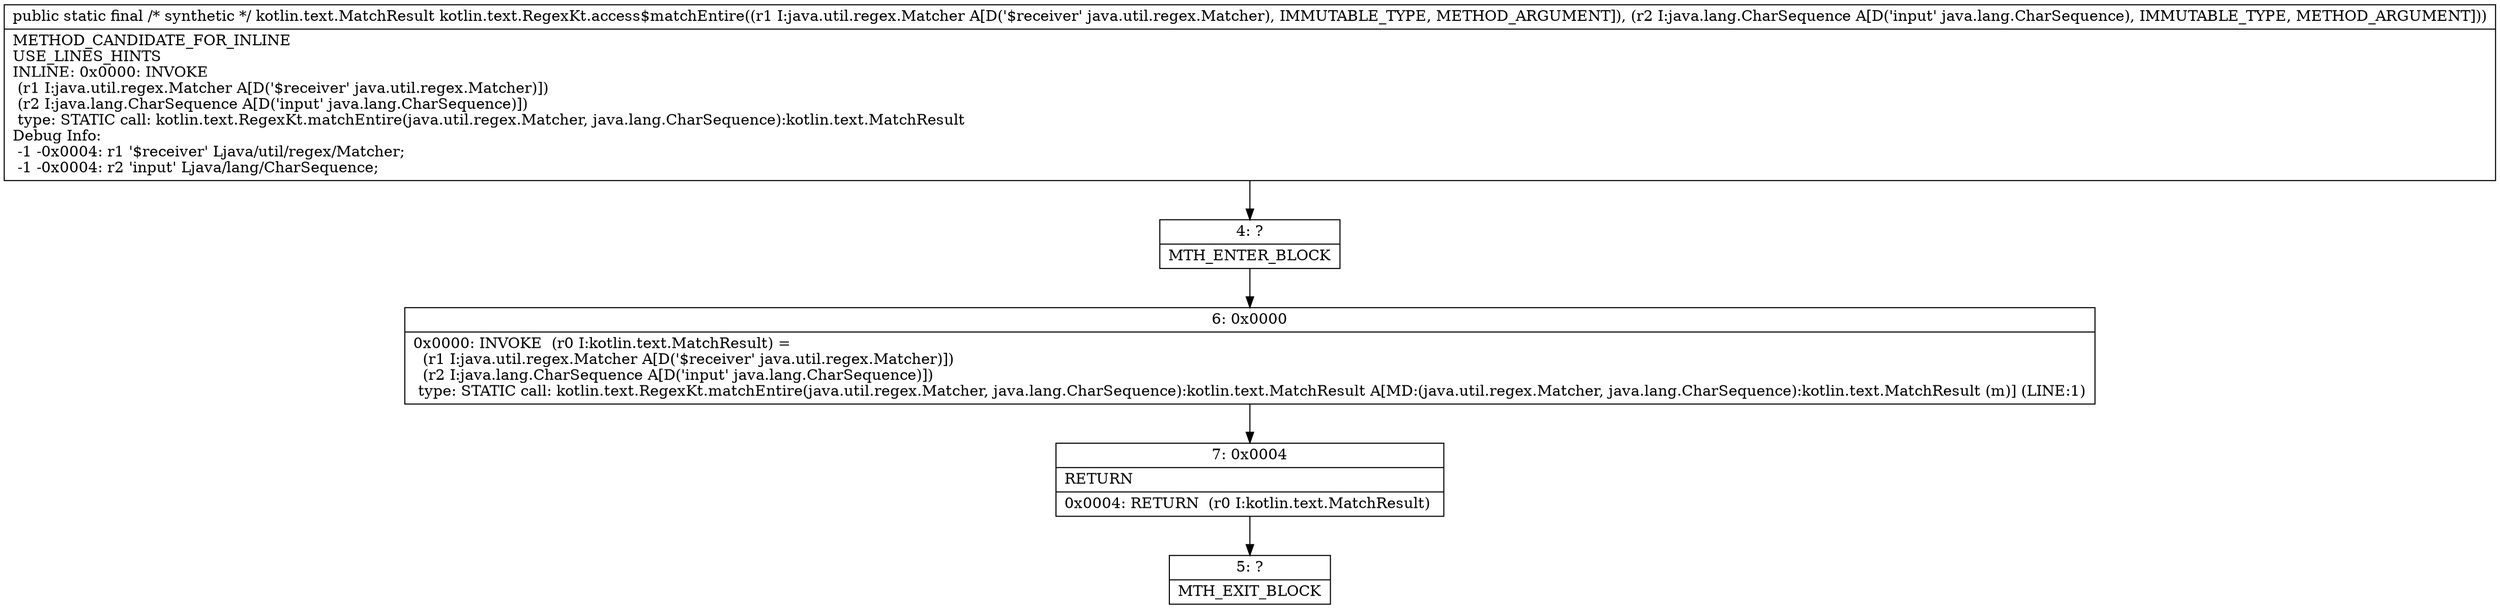 digraph "CFG forkotlin.text.RegexKt.access$matchEntire(Ljava\/util\/regex\/Matcher;Ljava\/lang\/CharSequence;)Lkotlin\/text\/MatchResult;" {
Node_4 [shape=record,label="{4\:\ ?|MTH_ENTER_BLOCK\l}"];
Node_6 [shape=record,label="{6\:\ 0x0000|0x0000: INVOKE  (r0 I:kotlin.text.MatchResult) = \l  (r1 I:java.util.regex.Matcher A[D('$receiver' java.util.regex.Matcher)])\l  (r2 I:java.lang.CharSequence A[D('input' java.lang.CharSequence)])\l type: STATIC call: kotlin.text.RegexKt.matchEntire(java.util.regex.Matcher, java.lang.CharSequence):kotlin.text.MatchResult A[MD:(java.util.regex.Matcher, java.lang.CharSequence):kotlin.text.MatchResult (m)] (LINE:1)\l}"];
Node_7 [shape=record,label="{7\:\ 0x0004|RETURN\l|0x0004: RETURN  (r0 I:kotlin.text.MatchResult) \l}"];
Node_5 [shape=record,label="{5\:\ ?|MTH_EXIT_BLOCK\l}"];
MethodNode[shape=record,label="{public static final \/* synthetic *\/ kotlin.text.MatchResult kotlin.text.RegexKt.access$matchEntire((r1 I:java.util.regex.Matcher A[D('$receiver' java.util.regex.Matcher), IMMUTABLE_TYPE, METHOD_ARGUMENT]), (r2 I:java.lang.CharSequence A[D('input' java.lang.CharSequence), IMMUTABLE_TYPE, METHOD_ARGUMENT]))  | METHOD_CANDIDATE_FOR_INLINE\lUSE_LINES_HINTS\lINLINE: 0x0000: INVOKE  \l  (r1 I:java.util.regex.Matcher A[D('$receiver' java.util.regex.Matcher)])\l  (r2 I:java.lang.CharSequence A[D('input' java.lang.CharSequence)])\l type: STATIC call: kotlin.text.RegexKt.matchEntire(java.util.regex.Matcher, java.lang.CharSequence):kotlin.text.MatchResult\lDebug Info:\l  \-1 \-0x0004: r1 '$receiver' Ljava\/util\/regex\/Matcher;\l  \-1 \-0x0004: r2 'input' Ljava\/lang\/CharSequence;\l}"];
MethodNode -> Node_4;Node_4 -> Node_6;
Node_6 -> Node_7;
Node_7 -> Node_5;
}

